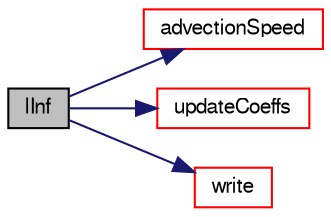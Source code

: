 digraph "lInf"
{
  bgcolor="transparent";
  edge [fontname="FreeSans",fontsize="10",labelfontname="FreeSans",labelfontsize="10"];
  node [fontname="FreeSans",fontsize="10",shape=record];
  rankdir="LR";
  Node328 [label="lInf",height=0.2,width=0.4,color="black", fillcolor="grey75", style="filled", fontcolor="black"];
  Node328 -> Node329 [color="midnightblue",fontsize="10",style="solid",fontname="FreeSans"];
  Node329 [label="advectionSpeed",height=0.2,width=0.4,color="red",URL="$a22066.html#aa14f73b32be625b80db1ced66a986f0c",tooltip="Calculate and return the advection speed at the boundary. "];
  Node328 -> Node331 [color="midnightblue",fontsize="10",style="solid",fontname="FreeSans"];
  Node331 [label="updateCoeffs",height=0.2,width=0.4,color="red",URL="$a22066.html#a7e24eafac629d3733181cd942d4c902f",tooltip="Update the coefficients associated with the patch field. "];
  Node328 -> Node384 [color="midnightblue",fontsize="10",style="solid",fontname="FreeSans"];
  Node384 [label="write",height=0.2,width=0.4,color="red",URL="$a22066.html#a293fdfec8bdfbd5c3913ab4c9f3454ff",tooltip="Write. "];
}
